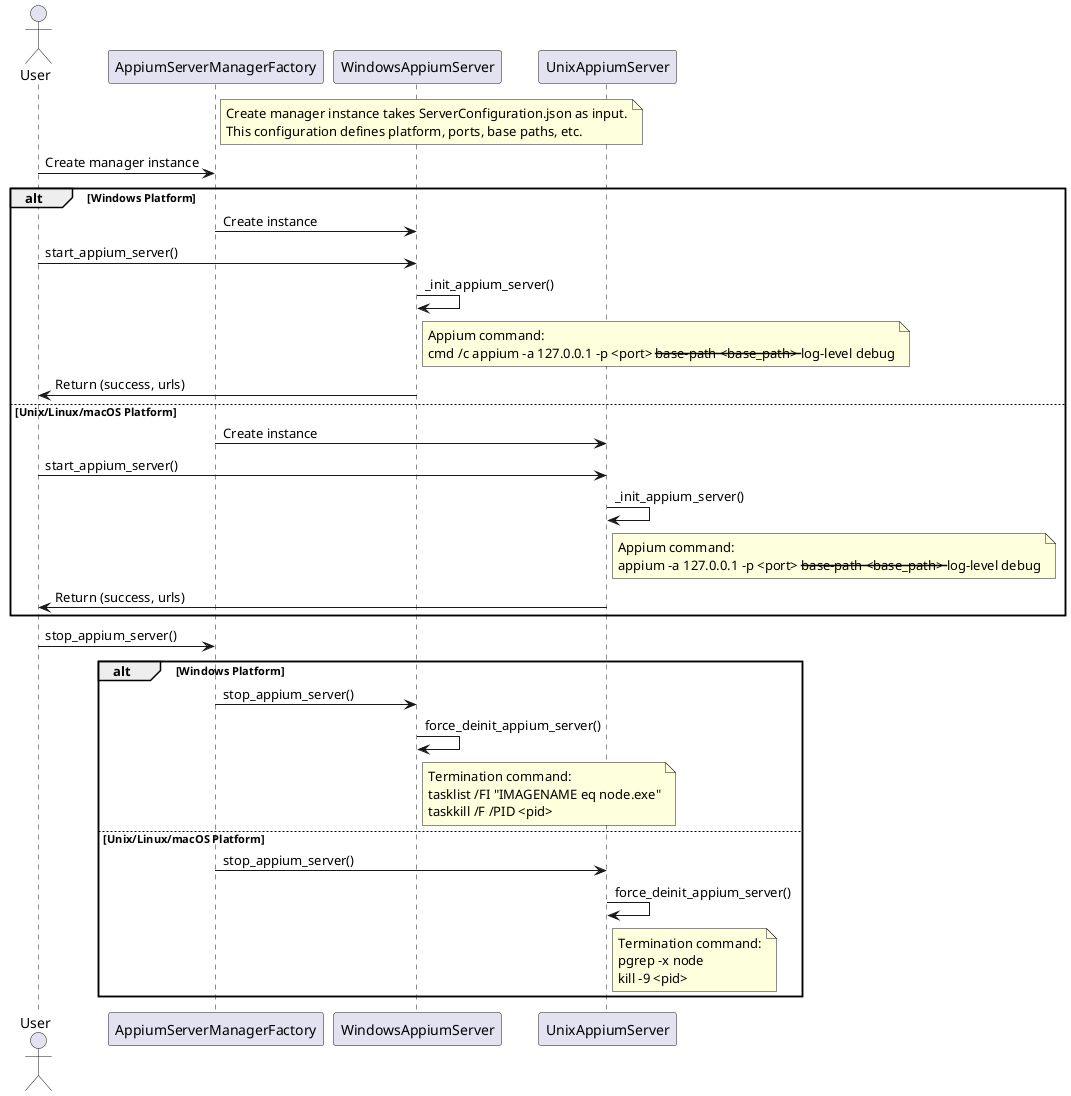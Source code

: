 @startuml
actor User
participant AppiumServerManagerFactory
participant WindowsAppiumServer
participant UnixAppiumServer

note right of AppiumServerManagerFactory
    Create manager instance takes ServerConfiguration.json as input.
    This configuration defines platform, ports, base paths, etc.
end note

User -> AppiumServerManagerFactory: Create manager instance

alt Windows Platform
    AppiumServerManagerFactory -> WindowsAppiumServer: Create instance
    User -> WindowsAppiumServer: start_appium_server()
    WindowsAppiumServer -> WindowsAppiumServer: _init_appium_server()
    note right of WindowsAppiumServer
        Appium command: 
        cmd /c appium -a 127.0.0.1 -p <port> --base-path <base_path> --log-level debug
    end note
    WindowsAppiumServer -> User: Return (success, urls)
else Unix/Linux/macOS Platform
    AppiumServerManagerFactory -> UnixAppiumServer: Create instance
    User -> UnixAppiumServer: start_appium_server()
    UnixAppiumServer -> UnixAppiumServer: _init_appium_server()
    note right of UnixAppiumServer
        Appium command: 
        appium -a 127.0.0.1 -p <port> --base-path <base_path> --log-level debug
    end note
    UnixAppiumServer -> User: Return (success, urls)
end

User -> AppiumServerManagerFactory: stop_appium_server()

alt Windows Platform
    AppiumServerManagerFactory -> WindowsAppiumServer: stop_appium_server()
    WindowsAppiumServer -> WindowsAppiumServer: force_deinit_appium_server()
    note right of WindowsAppiumServer
        Termination command:
        tasklist /FI "IMAGENAME eq node.exe"
        taskkill /F /PID <pid>
    end note
else Unix/Linux/macOS Platform
    AppiumServerManagerFactory -> UnixAppiumServer: stop_appium_server()
    UnixAppiumServer -> UnixAppiumServer: force_deinit_appium_server()
    note right of UnixAppiumServer
        Termination command:
        pgrep -x node
        kill -9 <pid>
    end note
end
@enduml